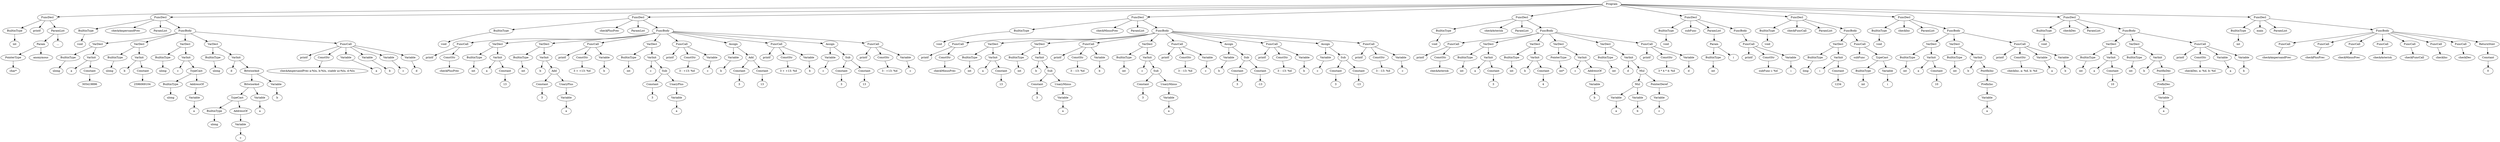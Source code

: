 digraph {
Program [label = Program]
Program -> FuncDecl_5544888128
FuncDecl_5544888128 [label = FuncDecl]
FuncDecl_5544888128 -> BuiltinType_5544887792
BuiltinType_5544887792 [label = BuiltinType]
"int_5544887792" [label = "int"]
BuiltinType_5544887792 -> "int_5544887792"
printf_5544888128[ label = printf]
FuncDecl_5544888128 -> printf_5544888128
FuncDecl_5544888128 -> ParamList_5544888064
ParamList_5544888064 [label = ParamList]
ParamList_5544888064 -> Param_5544888016
Param_5544888016 [label = Param]
Param_5544888016 -> PointerType_5544887952
PointerType_5544887952 [label = PointerType]
"char*_5544887952" [label = "char*"]
PointerType_5544887952 -> "char*_5544887952"
anonymous_5544888016 [label = anonymous]
Param_5544888016 -> anonymous_5544888016
"..._5544888064" [label = "..."]
ParamList_5544888064 -> "..._5544888064"
Program -> FuncDecl_5544890848
FuncDecl_5544890848 [label = FuncDecl]
FuncDecl_5544890848 -> BuiltinType_5544888208
BuiltinType_5544888208 [label = BuiltinType]
"void_5544888208" [label = "void"]
BuiltinType_5544888208 -> "void_5544888208"
checkAmpersandPrec_5544890848[ label = checkAmpersandPrec]
FuncDecl_5544890848 -> checkAmpersandPrec_5544890848
FuncDecl_5544890848 -> ParamList_5544888304
ParamList_5544888304 [label = ParamList]
FuncDecl_5544890848 -> FuncBody_5544890464
FuncBody_5544890464 [label = FuncBody]
FuncBody_5544890464 -> VarDecl_5544888640
VarDecl_5544888640 [label = VarDecl]
VarDecl_5544888640 -> BuiltinType_5544888384
BuiltinType_5544888384 [label = BuiltinType]
"ulong_5544888384" [label = "ulong"]
BuiltinType_5544888384 -> "ulong_5544888384"
VarDecl_5544888640 -> VarInit_5544888544
VarInit_5544888544 [label = VarInit]
a_5544888544 [label = a]
VarInit_5544888544 -> a_5544888544
VarInit_5544888544 -> Constant_5544888480
Constant_5544888480 [label = Constant]
uint_5544888480 [label = "305419896"]
Constant_5544888480 -> uint_5544888480
FuncBody_5544890464 -> VarDecl_5544888944
VarDecl_5544888944 [label = VarDecl]
VarDecl_5544888944 -> BuiltinType_5544888688
BuiltinType_5544888688 [label = BuiltinType]
"ulong_5544888688" [label = "ulong"]
BuiltinType_5544888688 -> "ulong_5544888688"
VarDecl_5544888944 -> VarInit_5544888848
VarInit_5544888848 [label = VarInit]
b_5544888848 [label = b]
VarInit_5544888848 -> b_5544888848
VarInit_5544888848 -> Constant_5544888784
Constant_5544888784 [label = Constant]
uint_5544888784 [label = "2596069104"]
Constant_5544888784 -> uint_5544888784
FuncBody_5544890464 -> VarDecl_5544889344
VarDecl_5544889344 [label = VarDecl]
VarDecl_5544889344 -> BuiltinType_5544888992
BuiltinType_5544888992 [label = BuiltinType]
"ulong_5544888992" [label = "ulong"]
BuiltinType_5544888992 -> "ulong_5544888992"
VarDecl_5544889344 -> VarInit_5544889248
VarInit_5544889248 [label = VarInit]
c_5544889248 [label = c]
VarInit_5544889248 -> c_5544889248
VarInit_5544889248 -> TypeCast_5544889216
TypeCast_5544889216 [label = TypeCast]
TypeCast_5544889216 -> BuiltinType_5544889088
BuiltinType_5544889088 [label = BuiltinType]
"ulong_5544889088" [label = "ulong"]
BuiltinType_5544889088 -> "ulong_5544889088"
TypeCast_5544889216 -> AddressOf_5544888672
AddressOf_5544888672 [label = AddressOf]
AddressOf_5544888672 -> Variable_5544889184
Variable_5544889184 [label = Variable]
a_5544889184 [label = a]
Variable_5544889184 -> a_5544889184
FuncBody_5544890464 -> VarDecl_5544889952
VarDecl_5544889952 [label = VarDecl]
VarDecl_5544889952 -> BuiltinType_5544889408
BuiltinType_5544889408 [label = BuiltinType]
"ulong_5544889408" [label = "ulong"]
BuiltinType_5544889408 -> "ulong_5544889408"
VarDecl_5544889952 -> VarInit_5544889856
VarInit_5544889856 [label = VarInit]
d_5544889856 [label = d]
VarInit_5544889856 -> d_5544889856
VarInit_5544889856 -> BitwiseAnd_5544889824
BitwiseAnd_5544889824 [label = BitwiseAnd]
BitwiseAnd_5544889824 -> BitwiseAnd_5544889728
BitwiseAnd_5544889728 [label = BitwiseAnd]
BitwiseAnd_5544889728 -> TypeCast_5544889632
TypeCast_5544889632 [label = TypeCast]
TypeCast_5544889632 -> BuiltinType_5544889504
BuiltinType_5544889504 [label = BuiltinType]
"ulong_5544889504" [label = "ulong"]
BuiltinType_5544889504 -> "ulong_5544889504"
TypeCast_5544889632 -> AddressOf_5544888976
AddressOf_5544888976 [label = AddressOf]
AddressOf_5544888976 -> Variable_5544889600
Variable_5544889600 [label = Variable]
c_5544889600 [label = c]
Variable_5544889600 -> c_5544889600
BitwiseAnd_5544889728 -> Variable_5544889696
Variable_5544889696 [label = Variable]
a_5544889696 [label = a]
Variable_5544889696 -> a_5544889696
BitwiseAnd_5544889824 -> Variable_5544889792
Variable_5544889792 [label = Variable]
b_5544889792 [label = b]
Variable_5544889792 -> b_5544889792
FuncBody_5544890464 -> FuncCall_5544890736
FuncCall_5544890736 [label = FuncCall]
printf_5544890736[ label = printf]
FuncCall_5544890736 -> printf_5544890736
FuncCall_5544890736 -> ConstStr_5544890192
ConstStr_5544890192 [label = ConstStr]
str_5544890192 [label = "checkAmpersandPrec a:%lu, b:%lu, c(addr a):%lu, d:%lu"]
ConstStr_5544890192 -> str_5544890192
FuncCall_5544890736 -> Variable_5544890432
Variable_5544890432 [label = Variable]
a_5544890432 [label = a]
Variable_5544890432 -> a_5544890432
FuncCall_5544890736 -> Variable_5544890480
Variable_5544890480 [label = Variable]
b_5544890480 [label = b]
Variable_5544890480 -> b_5544890480
FuncCall_5544890736 -> Variable_5544890576
Variable_5544890576 [label = Variable]
c_5544890576 [label = c]
Variable_5544890576 -> c_5544890576
FuncCall_5544890736 -> Variable_5544890640
Variable_5544890640 [label = Variable]
d_5544890640 [label = d]
Variable_5544890640 -> d_5544890640
Program -> FuncDecl_5544894288
FuncDecl_5544894288 [label = FuncDecl]
FuncDecl_5544894288 -> BuiltinType_5544890912
BuiltinType_5544890912 [label = BuiltinType]
"void_5544890912" [label = "void"]
BuiltinType_5544890912 -> "void_5544890912"
checkPlusPrec_5544894288[ label = checkPlusPrec]
FuncDecl_5544894288 -> checkPlusPrec_5544894288
FuncDecl_5544894288 -> ParamList_5544890976
ParamList_5544890976 [label = ParamList]
FuncDecl_5544894288 -> FuncBody_5544892912
FuncBody_5544892912 [label = FuncBody]
FuncBody_5544892912 -> FuncCall_5544891216
FuncCall_5544891216 [label = FuncCall]
printf_5544891216[ label = printf]
FuncCall_5544891216 -> printf_5544891216
FuncCall_5544891216 -> ConstStr_5544891088
ConstStr_5544891088 [label = ConstStr]
str_5544891088 [label = "checkPlusPrec"]
ConstStr_5544891088 -> str_5544891088
FuncBody_5544892912 -> VarDecl_5544891520
VarDecl_5544891520 [label = VarDecl]
VarDecl_5544891520 -> BuiltinType_5544891264
BuiltinType_5544891264 [label = BuiltinType]
"int_5544891264" [label = "int"]
BuiltinType_5544891264 -> "int_5544891264"
VarDecl_5544891520 -> VarInit_5544891424
VarInit_5544891424 [label = VarInit]
a_5544891424 [label = a]
VarInit_5544891424 -> a_5544891424
VarInit_5544891424 -> Constant_5544891360
Constant_5544891360 [label = Constant]
int_5544891360 [label = "13"]
Constant_5544891360 -> int_5544891360
FuncBody_5544892912 -> VarDecl_5544891920
VarDecl_5544891920 [label = VarDecl]
VarDecl_5544891920 -> BuiltinType_5544891568
BuiltinType_5544891568 [label = BuiltinType]
"int_5544891568" [label = "int"]
BuiltinType_5544891568 -> "int_5544891568"
VarDecl_5544891920 -> VarInit_5544891824
VarInit_5544891824 [label = VarInit]
b_5544891824 [label = b]
VarInit_5544891824 -> b_5544891824
VarInit_5544891824 -> Add_5544891792
Add_5544891792 [label = Add]
Add_5544891792 -> Constant_5544891664
Constant_5544891664 [label = Constant]
int_5544891664 [label = "3"]
Constant_5544891664 -> int_5544891664
Add_5544891792 -> UnaryPlus_5544890080
UnaryPlus_5544890080 [label = UnaryPlus]
UnaryPlus_5544890080 -> Variable_5544891760
Variable_5544891760 [label = Variable]
a_5544891760 [label = a]
Variable_5544891760 -> a_5544891760
FuncBody_5544892912 -> FuncCall_5544892256
FuncCall_5544892256 [label = FuncCall]
printf_5544892256[ label = printf]
FuncCall_5544892256 -> printf_5544892256
FuncCall_5544892256 -> ConstStr_5544892048
ConstStr_5544892048 [label = ConstStr]
str_5544892048 [label = "3 + +13: %d"]
ConstStr_5544892048 -> str_5544892048
FuncCall_5544892256 -> Variable_5544892208
Variable_5544892208 [label = Variable]
b_5544892208 [label = b]
Variable_5544892208 -> b_5544892208
FuncBody_5544892912 -> VarDecl_5544892656
VarDecl_5544892656 [label = VarDecl]
VarDecl_5544892656 -> BuiltinType_5544892304
BuiltinType_5544892304 [label = BuiltinType]
"int_5544892304" [label = "int"]
BuiltinType_5544892304 -> "int_5544892304"
VarDecl_5544892656 -> VarInit_5544892560
VarInit_5544892560 [label = VarInit]
c_5544892560 [label = c]
VarInit_5544892560 -> c_5544892560
VarInit_5544892560 -> Sub_5544892528
Sub_5544892528 [label = Sub]
Sub_5544892528 -> Constant_5544892400
Constant_5544892400 [label = Constant]
int_5544892400 [label = "3"]
Constant_5544892400 -> int_5544892400
Sub_5544892528 -> UnaryPlus_5544891552
UnaryPlus_5544891552 [label = UnaryPlus]
UnaryPlus_5544891552 -> Variable_5544892496
Variable_5544892496 [label = Variable]
a_5544892496 [label = a]
Variable_5544892496 -> a_5544892496
FuncBody_5544892912 -> FuncCall_5544893008
FuncCall_5544893008 [label = FuncCall]
printf_5544893008[ label = printf]
FuncCall_5544893008 -> printf_5544893008
FuncCall_5544893008 -> ConstStr_5544892784
ConstStr_5544892784 [label = ConstStr]
str_5544892784 [label = "3 - +13: %d"]
ConstStr_5544892784 -> str_5544892784
FuncCall_5544893008 -> Variable_5544892960
Variable_5544892960 [label = Variable]
c_5544892960 [label = c]
Variable_5544892960 -> c_5544892960
FuncBody_5544892912 -> Assign_5544893280
Assign_5544893280 [label = Assign]
Assign_5544893280 -> Variable_5544893088
Variable_5544893088 [label = Variable]
b_5544893088 [label = b]
Variable_5544893088 -> b_5544893088
Assign_5544893280 -> Add_5544893248
Add_5544893248 [label = Add]
Add_5544893248 -> Constant_5544893120
Constant_5544893120 [label = Constant]
int_5544893120 [label = "3"]
Constant_5544893120 -> int_5544893120
Add_5544893248 -> Constant_5544893184
Constant_5544893184 [label = Constant]
int_5544893184 [label = "13"]
Constant_5544893184 -> int_5544893184
FuncBody_5544892912 -> FuncCall_5544893584
FuncCall_5544893584 [label = FuncCall]
printf_5544893584[ label = printf]
FuncCall_5544893584 -> printf_5544893584
FuncCall_5544893584 -> ConstStr_5544893376
ConstStr_5544893376 [label = ConstStr]
str_5544893376 [label = "3 + +13: %d"]
ConstStr_5544893376 -> str_5544893376
FuncCall_5544893584 -> Variable_5544893536
Variable_5544893536 [label = Variable]
b_5544893536 [label = b]
Variable_5544893536 -> b_5544893536
FuncBody_5544892912 -> Assign_5544893856
Assign_5544893856 [label = Assign]
Assign_5544893856 -> Variable_5544893664
Variable_5544893664 [label = Variable]
c_5544893664 [label = c]
Variable_5544893664 -> c_5544893664
Assign_5544893856 -> Sub_5544893824
Sub_5544893824 [label = Sub]
Sub_5544893824 -> Constant_5544893696
Constant_5544893696 [label = Constant]
int_5544893696 [label = "3"]
Constant_5544893696 -> int_5544893696
Sub_5544893824 -> Constant_5544893760
Constant_5544893760 [label = Constant]
int_5544893760 [label = "13"]
Constant_5544893760 -> int_5544893760
FuncBody_5544892912 -> FuncCall_5544892688
FuncCall_5544892688 [label = FuncCall]
printf_5544892688[ label = printf]
FuncCall_5544892688 -> printf_5544892688
FuncCall_5544892688 -> ConstStr_5544894080
ConstStr_5544894080 [label = ConstStr]
str_5544894080 [label = "3 - +13: %d"]
ConstStr_5544894080 -> str_5544894080
FuncCall_5544892688 -> Variable_5544894240
Variable_5544894240 [label = Variable]
c_5544894240 [label = c]
Variable_5544894240 -> c_5544894240
Program -> FuncDecl_5544897824
FuncDecl_5544897824 [label = FuncDecl]
FuncDecl_5544897824 -> BuiltinType_5544894384
BuiltinType_5544894384 [label = BuiltinType]
"void_5544894384" [label = "void"]
BuiltinType_5544894384 -> "void_5544894384"
checkMinusPrec_5544897824[ label = checkMinusPrec]
FuncDecl_5544897824 -> checkMinusPrec_5544897824
FuncDecl_5544897824 -> ParamList_5544894480
ParamList_5544894480 [label = ParamList]
FuncDecl_5544897824 -> FuncBody_5544896448
FuncBody_5544896448 [label = FuncBody]
FuncBody_5544896448 -> FuncCall_5544894752
FuncCall_5544894752 [label = FuncCall]
printf_5544894752[ label = printf]
FuncCall_5544894752 -> printf_5544894752
FuncCall_5544894752 -> ConstStr_5544894624
ConstStr_5544894624 [label = ConstStr]
str_5544894624 [label = "checkMinusPrec"]
ConstStr_5544894624 -> str_5544894624
FuncBody_5544896448 -> VarDecl_5544895056
VarDecl_5544895056 [label = VarDecl]
VarDecl_5544895056 -> BuiltinType_5544894800
BuiltinType_5544894800 [label = BuiltinType]
"int_5544894800" [label = "int"]
BuiltinType_5544894800 -> "int_5544894800"
VarDecl_5544895056 -> VarInit_5544894960
VarInit_5544894960 [label = VarInit]
a_5544894960 [label = a]
VarInit_5544894960 -> a_5544894960
VarInit_5544894960 -> Constant_5544894896
Constant_5544894896 [label = Constant]
int_5544894896 [label = "13"]
Constant_5544894896 -> int_5544894896
FuncBody_5544896448 -> VarDecl_5544895456
VarDecl_5544895456 [label = VarDecl]
VarDecl_5544895456 -> BuiltinType_5544895104
BuiltinType_5544895104 [label = BuiltinType]
"int_5544895104" [label = "int"]
BuiltinType_5544895104 -> "int_5544895104"
VarDecl_5544895456 -> VarInit_5544895360
VarInit_5544895360 [label = VarInit]
b_5544895360 [label = b]
VarInit_5544895360 -> b_5544895360
VarInit_5544895360 -> Sub_5544895328
Sub_5544895328 [label = Sub]
Sub_5544895328 -> Constant_5544895200
Constant_5544895200 [label = Constant]
int_5544895200 [label = "3"]
Constant_5544895200 -> int_5544895200
Sub_5544895328 -> UnaryMinus_5544892736
UnaryMinus_5544892736 [label = UnaryMinus]
UnaryMinus_5544892736 -> Variable_5544895296
Variable_5544895296 [label = Variable]
a_5544895296 [label = a]
Variable_5544895296 -> a_5544895296
FuncBody_5544896448 -> FuncCall_5544895792
FuncCall_5544895792 [label = FuncCall]
printf_5544895792[ label = printf]
FuncCall_5544895792 -> printf_5544895792
FuncCall_5544895792 -> ConstStr_5544895584
ConstStr_5544895584 [label = ConstStr]
str_5544895584 [label = "3 - -13: %d"]
ConstStr_5544895584 -> str_5544895584
FuncCall_5544895792 -> Variable_5544895744
Variable_5544895744 [label = Variable]
b_5544895744 [label = b]
Variable_5544895744 -> b_5544895744
FuncBody_5544896448 -> VarDecl_5544896192
VarDecl_5544896192 [label = VarDecl]
VarDecl_5544896192 -> BuiltinType_5544895840
BuiltinType_5544895840 [label = BuiltinType]
"int_5544895840" [label = "int"]
BuiltinType_5544895840 -> "int_5544895840"
VarDecl_5544896192 -> VarInit_5544896096
VarInit_5544896096 [label = VarInit]
c_5544896096 [label = c]
VarInit_5544896096 -> c_5544896096
VarInit_5544896096 -> Sub_5544896064
Sub_5544896064 [label = Sub]
Sub_5544896064 -> Constant_5544895936
Constant_5544895936 [label = Constant]
int_5544895936 [label = "3"]
Constant_5544895936 -> int_5544895936
Sub_5544896064 -> UnaryMinus_5544895088
UnaryMinus_5544895088 [label = UnaryMinus]
UnaryMinus_5544895088 -> Variable_5544896032
Variable_5544896032 [label = Variable]
a_5544896032 [label = a]
Variable_5544896032 -> a_5544896032
FuncBody_5544896448 -> FuncCall_5544896544
FuncCall_5544896544 [label = FuncCall]
printf_5544896544[ label = printf]
FuncCall_5544896544 -> printf_5544896544
FuncCall_5544896544 -> ConstStr_5544896320
ConstStr_5544896320 [label = ConstStr]
str_5544896320 [label = "3 - -13: %d"]
ConstStr_5544896320 -> str_5544896320
FuncCall_5544896544 -> Variable_5544896496
Variable_5544896496 [label = Variable]
c_5544896496 [label = c]
Variable_5544896496 -> c_5544896496
FuncBody_5544896448 -> Assign_5544896816
Assign_5544896816 [label = Assign]
Assign_5544896816 -> Variable_5544896624
Variable_5544896624 [label = Variable]
b_5544896624 [label = b]
Variable_5544896624 -> b_5544896624
Assign_5544896816 -> Sub_5544896784
Sub_5544896784 [label = Sub]
Sub_5544896784 -> Constant_5544896656
Constant_5544896656 [label = Constant]
int_5544896656 [label = "3"]
Constant_5544896656 -> int_5544896656
Sub_5544896784 -> Constant_5544896720
Constant_5544896720 [label = Constant]
int_5544896720 [label = "-13"]
Constant_5544896720 -> int_5544896720
FuncBody_5544896448 -> FuncCall_5544897120
FuncCall_5544897120 [label = FuncCall]
printf_5544897120[ label = printf]
FuncCall_5544897120 -> printf_5544897120
FuncCall_5544897120 -> ConstStr_5544896912
ConstStr_5544896912 [label = ConstStr]
str_5544896912 [label = "3 - -13: %d"]
ConstStr_5544896912 -> str_5544896912
FuncCall_5544897120 -> Variable_5544897072
Variable_5544897072 [label = Variable]
b_5544897072 [label = b]
Variable_5544897072 -> b_5544897072
FuncBody_5544896448 -> Assign_5544897392
Assign_5544897392 [label = Assign]
Assign_5544897392 -> Variable_5544897200
Variable_5544897200 [label = Variable]
c_5544897200 [label = c]
Variable_5544897200 -> c_5544897200
Assign_5544897392 -> Sub_5544897360
Sub_5544897360 [label = Sub]
Sub_5544897360 -> Constant_5544897232
Constant_5544897232 [label = Constant]
int_5544897232 [label = "3"]
Constant_5544897232 -> int_5544897232
Sub_5544897360 -> Constant_5544897296
Constant_5544897296 [label = Constant]
int_5544897296 [label = "-13"]
Constant_5544897296 -> int_5544897296
FuncBody_5544896448 -> FuncCall_5544896224
FuncCall_5544896224 [label = FuncCall]
printf_5544896224[ label = printf]
FuncCall_5544896224 -> printf_5544896224
FuncCall_5544896224 -> ConstStr_5544897616
ConstStr_5544897616 [label = ConstStr]
str_5544897616 [label = "3 - -13: %d"]
ConstStr_5544897616 -> str_5544897616
FuncCall_5544896224 -> Variable_5544897776
Variable_5544897776 [label = Variable]
c_5544897776 [label = c]
Variable_5544897776 -> c_5544897776
Program -> FuncDecl_5544900144
FuncDecl_5544900144 [label = FuncDecl]
FuncDecl_5544900144 -> BuiltinType_5544897888
BuiltinType_5544897888 [label = BuiltinType]
"void_5544897888" [label = "void"]
BuiltinType_5544897888 -> "void_5544897888"
checkAsterisk_5544900144[ label = checkAsterisk]
FuncDecl_5544900144 -> checkAsterisk_5544900144
FuncDecl_5544900144 -> ParamList_5544897984
ParamList_5544897984 [label = ParamList]
FuncDecl_5544900144 -> FuncBody_5544900000
FuncBody_5544900000 [label = FuncBody]
FuncBody_5544900000 -> FuncCall_5544898256
FuncCall_5544898256 [label = FuncCall]
printf_5544898256[ label = printf]
FuncCall_5544898256 -> printf_5544898256
FuncCall_5544898256 -> ConstStr_5544898128
ConstStr_5544898128 [label = ConstStr]
str_5544898128 [label = "checkAsterisk"]
ConstStr_5544898128 -> str_5544898128
FuncBody_5544900000 -> VarDecl_5544898576
VarDecl_5544898576 [label = VarDecl]
VarDecl_5544898576 -> BuiltinType_5544898320
BuiltinType_5544898320 [label = BuiltinType]
"int_5544898320" [label = "int"]
BuiltinType_5544898320 -> "int_5544898320"
VarDecl_5544898576 -> VarInit_5544898480
VarInit_5544898480 [label = VarInit]
a_5544898480 [label = a]
VarInit_5544898480 -> a_5544898480
VarInit_5544898480 -> Constant_5544898416
Constant_5544898416 [label = Constant]
int_5544898416 [label = "3"]
Constant_5544898416 -> int_5544898416
FuncBody_5544900000 -> VarDecl_5544898864
VarDecl_5544898864 [label = VarDecl]
VarDecl_5544898864 -> BuiltinType_5544898624
BuiltinType_5544898624 [label = BuiltinType]
"int_5544898624" [label = "int"]
BuiltinType_5544898624 -> "int_5544898624"
VarDecl_5544898864 -> VarInit_5544898784
VarInit_5544898784 [label = VarInit]
b_5544898784 [label = b]
VarInit_5544898784 -> b_5544898784
VarInit_5544898784 -> Constant_5544898720
Constant_5544898720 [label = Constant]
int_5544898720 [label = "4"]
Constant_5544898720 -> int_5544898720
FuncBody_5544900000 -> VarDecl_5544899248
VarDecl_5544899248 [label = VarDecl]
VarDecl_5544899248 -> PointerType_5544898992
PointerType_5544898992 [label = PointerType]
"int*_5544898992" [label = "int*"]
PointerType_5544898992 -> "int*_5544898992"
VarDecl_5544899248 -> VarInit_5544899152
VarInit_5544899152 [label = VarInit]
c_5544899152 [label = c]
VarInit_5544899152 -> c_5544899152
VarInit_5544899152 -> AddressOf_5544898608
AddressOf_5544898608 [label = AddressOf]
AddressOf_5544898608 -> Variable_5544899120
Variable_5544899120 [label = Variable]
b_5544899120 [label = b]
Variable_5544899120 -> b_5544899120
FuncBody_5544900000 -> VarDecl_5544899744
VarDecl_5544899744 [label = VarDecl]
VarDecl_5544899744 -> BuiltinType_5544899280
BuiltinType_5544899280 [label = BuiltinType]
"int_5544899280" [label = "int"]
BuiltinType_5544899280 -> "int_5544899280"
VarDecl_5544899744 -> VarInit_5544899648
VarInit_5544899648 [label = VarInit]
d_5544899648 [label = d]
VarInit_5544899648 -> d_5544899648
VarInit_5544899648 -> Mul_5544899616
Mul_5544899616 [label = Mul]
Mul_5544899616 -> Mul_5544899504
Mul_5544899504 [label = Mul]
Mul_5544899504 -> Variable_5544899408
Variable_5544899408 [label = Variable]
a_5544899408 [label = a]
Variable_5544899408 -> a_5544899408
Mul_5544899504 -> Variable_5544899472
Variable_5544899472 [label = Variable]
b_5544899472 [label = b]
Variable_5544899472 -> b_5544899472
Mul_5544899616 -> PointerDeref_5544899600
PointerDeref_5544899600 [label = PointerDeref]
PointerDeref_5544899600 -> Variable_5544899568
Variable_5544899568 [label = Variable]
c_5544899568 [label = c]
Variable_5544899568 -> c_5544899568
FuncBody_5544900000 -> FuncCall_5544900096
FuncCall_5544900096 [label = FuncCall]
printf_5544900096[ label = printf]
FuncCall_5544900096 -> printf_5544900096
FuncCall_5544900096 -> ConstStr_5544899872
ConstStr_5544899872 [label = ConstStr]
str_5544899872 [label = "3 * 4 * 4: %d"]
ConstStr_5544899872 -> str_5544899872
FuncCall_5544900096 -> Variable_5544900048
Variable_5544900048 [label = Variable]
d_5544900048 [label = d]
Variable_5544900048 -> d_5544900048
Program -> FuncDecl_5544900928
FuncDecl_5544900928 [label = FuncDecl]
FuncDecl_5544900928 -> BuiltinType_5544900272
BuiltinType_5544900272 [label = BuiltinType]
"void_5544900272" [label = "void"]
BuiltinType_5544900272 -> "void_5544900272"
subFunc_5544900928[ label = subFunc]
FuncDecl_5544900928 -> subFunc_5544900928
FuncDecl_5544900928 -> ParamList_5544900480
ParamList_5544900480 [label = ParamList]
ParamList_5544900480 -> Param_5544900432
Param_5544900432 [label = Param]
Param_5544900432 -> BuiltinType_5544900336
BuiltinType_5544900336 [label = BuiltinType]
"int_5544900336" [label = "int"]
BuiltinType_5544900336 -> "int_5544900336"
i_5544900432 [label = i]
Param_5544900432 -> i_5544900432
FuncDecl_5544900928 -> FuncBody_5544900912
FuncBody_5544900912 [label = FuncBody]
FuncBody_5544900912 -> FuncCall_5544900864
FuncCall_5544900864 [label = FuncCall]
printf_5544900864[ label = printf]
FuncCall_5544900864 -> printf_5544900864
FuncCall_5544900864 -> ConstStr_5544900640
ConstStr_5544900640 [label = ConstStr]
str_5544900640 [label = "subFunc i: %d"]
ConstStr_5544900640 -> str_5544900640
FuncCall_5544900864 -> Variable_5544900816
Variable_5544900816 [label = Variable]
i_5544900816 [label = i]
Variable_5544900816 -> i_5544900816
Program -> FuncDecl_5544901776
FuncDecl_5544901776 [label = FuncDecl]
FuncDecl_5544901776 -> BuiltinType_5544900992
BuiltinType_5544900992 [label = BuiltinType]
"void_5544900992" [label = "void"]
BuiltinType_5544900992 -> "void_5544900992"
checkFuncCall_5544901776[ label = checkFuncCall]
FuncDecl_5544901776 -> checkFuncCall_5544901776
FuncDecl_5544901776 -> ParamList_5544901088
ParamList_5544901088 [label = ParamList]
FuncDecl_5544901776 -> FuncBody_5544901456
FuncBody_5544901456 [label = FuncBody]
FuncBody_5544901456 -> VarDecl_5544901424
VarDecl_5544901424 [label = VarDecl]
VarDecl_5544901424 -> BuiltinType_5544901168
BuiltinType_5544901168 [label = BuiltinType]
"long_5544901168" [label = "long"]
BuiltinType_5544901168 -> "long_5544901168"
VarDecl_5544901424 -> VarInit_5544901328
VarInit_5544901328 [label = VarInit]
i_5544901328 [label = i]
VarInit_5544901328 -> i_5544901328
VarInit_5544901328 -> Constant_5544901264
Constant_5544901264 [label = Constant]
int_5544901264 [label = "1234"]
Constant_5544901264 -> int_5544901264
FuncBody_5544901456 -> FuncCall_5544901712
FuncCall_5544901712 [label = FuncCall]
subFunc_5544901712[ label = subFunc]
FuncCall_5544901712 -> subFunc_5544901712
FuncCall_5544901712 -> TypeCast_5544901632
TypeCast_5544901632 [label = TypeCast]
TypeCast_5544901632 -> BuiltinType_5544901504
BuiltinType_5544901504 [label = BuiltinType]
"int_5544901504" [label = "int"]
BuiltinType_5544901504 -> "int_5544901504"
TypeCast_5544901632 -> Variable_5544901600
Variable_5544901600 [label = Variable]
i_5544901600 [label = i]
Variable_5544901600 -> i_5544901600
Program -> FuncDecl_5544903184
FuncDecl_5544903184 [label = FuncDecl]
FuncDecl_5544903184 -> BuiltinType_5544901840
BuiltinType_5544901840 [label = BuiltinType]
"void_5544901840" [label = "void"]
BuiltinType_5544901840 -> "void_5544901840"
checkInc_5544903184[ label = checkInc]
FuncDecl_5544903184 -> checkInc_5544903184
FuncDecl_5544903184 -> ParamList_5544901936
ParamList_5544901936 [label = ParamList]
FuncDecl_5544903184 -> FuncBody_5544902640
FuncBody_5544902640 [label = FuncBody]
FuncBody_5544902640 -> VarDecl_5544902272
VarDecl_5544902272 [label = VarDecl]
VarDecl_5544902272 -> BuiltinType_5544902016
BuiltinType_5544902016 [label = BuiltinType]
"int_5544902016" [label = "int"]
BuiltinType_5544902016 -> "int_5544902016"
VarDecl_5544902272 -> VarInit_5544902176
VarInit_5544902176 [label = VarInit]
a_5544902176 [label = a]
VarInit_5544902176 -> a_5544902176
VarInit_5544902176 -> Constant_5544902112
Constant_5544902112 [label = Constant]
int_5544902112 [label = "10"]
Constant_5544902112 -> int_5544902112
FuncBody_5544902640 -> VarDecl_5544902608
VarDecl_5544902608 [label = VarDecl]
VarDecl_5544902608 -> BuiltinType_5544902320
BuiltinType_5544902320 [label = BuiltinType]
"int_5544902320" [label = "int"]
BuiltinType_5544902320 -> "int_5544902320"
VarDecl_5544902608 -> VarInit_5544902512
VarInit_5544902512 [label = VarInit]
b_5544902512 [label = b]
VarInit_5544902512 -> b_5544902512
VarInit_5544902512 -> PostfixInc_5544902496
PostfixInc_5544902496 [label = PostfixInc]
PostfixInc_5544902496 -> PrefixInc_5544902480
PrefixInc_5544902480 [label = PrefixInc]
PrefixInc_5544902480 -> Variable_5544902448
Variable_5544902448 [label = Variable]
a_5544902448 [label = a]
Variable_5544902448 -> a_5544902448
FuncBody_5544902640 -> FuncCall_5544903104
FuncCall_5544903104 [label = FuncCall]
printf_5544903104[ label = printf]
FuncCall_5544903104 -> printf_5544903104
FuncCall_5544903104 -> ConstStr_5544902768
ConstStr_5544902768 [label = ConstStr]
str_5544902768 [label = "checkInc, a: %d, b: %d"]
ConstStr_5544902768 -> str_5544902768
FuncCall_5544903104 -> Variable_5544902960
Variable_5544902960 [label = Variable]
a_5544902960 [label = a]
Variable_5544902960 -> a_5544902960
FuncCall_5544903104 -> Variable_5544903040
Variable_5544903040 [label = Variable]
b_5544903040 [label = b]
Variable_5544903040 -> b_5544903040
Program -> FuncDecl_5544904560
FuncDecl_5544904560 [label = FuncDecl]
FuncDecl_5544904560 -> BuiltinType_5544903248
BuiltinType_5544903248 [label = BuiltinType]
"void_5544903248" [label = "void"]
BuiltinType_5544903248 -> "void_5544903248"
checkDec_5544904560[ label = checkDec]
FuncDecl_5544904560 -> checkDec_5544904560
FuncDecl_5544904560 -> ParamList_5544903344
ParamList_5544903344 [label = ParamList]
FuncDecl_5544904560 -> FuncBody_5544904016
FuncBody_5544904016 [label = FuncBody]
FuncBody_5544904016 -> VarDecl_5544903664
VarDecl_5544903664 [label = VarDecl]
VarDecl_5544903664 -> BuiltinType_5544903424
BuiltinType_5544903424 [label = BuiltinType]
"int_5544903424" [label = "int"]
BuiltinType_5544903424 -> "int_5544903424"
VarDecl_5544903664 -> VarInit_5544903584
VarInit_5544903584 [label = VarInit]
a_5544903584 [label = a]
VarInit_5544903584 -> a_5544903584
VarInit_5544903584 -> Constant_5544903520
Constant_5544903520 [label = Constant]
int_5544903520 [label = "10"]
Constant_5544903520 -> int_5544903520
FuncBody_5544904016 -> VarDecl_5544903984
VarDecl_5544903984 [label = VarDecl]
VarDecl_5544903984 -> BuiltinType_5544903696
BuiltinType_5544903696 [label = BuiltinType]
"int_5544903696" [label = "int"]
BuiltinType_5544903696 -> "int_5544903696"
VarDecl_5544903984 -> VarInit_5544903888
VarInit_5544903888 [label = VarInit]
b_5544903888 [label = b]
VarInit_5544903888 -> b_5544903888
VarInit_5544903888 -> PostfixDec_5544903872
PostfixDec_5544903872 [label = PostfixDec]
PostfixDec_5544903872 -> PrefixDec_5544903856
PrefixDec_5544903856 [label = PrefixDec]
PrefixDec_5544903856 -> Variable_5544903824
Variable_5544903824 [label = Variable]
a_5544903824 [label = a]
Variable_5544903824 -> a_5544903824
FuncBody_5544904016 -> FuncCall_5544904480
FuncCall_5544904480 [label = FuncCall]
printf_5544904480[ label = printf]
FuncCall_5544904480 -> printf_5544904480
FuncCall_5544904480 -> ConstStr_5544904144
ConstStr_5544904144 [label = ConstStr]
str_5544904144 [label = "checkDec, a: %d, b: %d"]
ConstStr_5544904144 -> str_5544904144
FuncCall_5544904480 -> Variable_5544904336
Variable_5544904336 [label = Variable]
a_5544904336 [label = a]
Variable_5544904336 -> a_5544904336
FuncCall_5544904480 -> Variable_5544904416
Variable_5544904416 [label = Variable]
b_5544904416 [label = b]
Variable_5544904416 -> b_5544904416
Program -> FuncDecl_5544905776
FuncDecl_5544905776 [label = FuncDecl]
FuncDecl_5544905776 -> BuiltinType_5544900208
BuiltinType_5544900208 [label = BuiltinType]
"int_5544900208" [label = "int"]
BuiltinType_5544900208 -> "int_5544900208"
main_5544905776[ label = main]
FuncDecl_5544905776 -> main_5544905776
FuncDecl_5544905776 -> ParamList_5544904784
ParamList_5544904784 [label = ParamList]
FuncDecl_5544905776 -> FuncBody_5544904368
FuncBody_5544904368 [label = FuncBody]
FuncBody_5544904368 -> FuncCall_5544904928
FuncCall_5544904928 [label = FuncCall]
checkAmpersandPrec_5544904928[ label = checkAmpersandPrec]
FuncCall_5544904928 -> checkAmpersandPrec_5544904928
FuncBody_5544904368 -> FuncCall_5544905040
FuncCall_5544905040 [label = FuncCall]
checkPlusPrec_5544905040[ label = checkPlusPrec]
FuncCall_5544905040 -> checkPlusPrec_5544905040
FuncBody_5544904368 -> FuncCall_5544905152
FuncCall_5544905152 [label = FuncCall]
checkMinusPrec_5544905152[ label = checkMinusPrec]
FuncCall_5544905152 -> checkMinusPrec_5544905152
FuncBody_5544904368 -> FuncCall_5544905296
FuncCall_5544905296 [label = FuncCall]
checkAsterisk_5544905296[ label = checkAsterisk]
FuncCall_5544905296 -> checkAsterisk_5544905296
FuncBody_5544904368 -> FuncCall_5544905408
FuncCall_5544905408 [label = FuncCall]
checkFuncCall_5544905408[ label = checkFuncCall]
FuncCall_5544905408 -> checkFuncCall_5544905408
FuncBody_5544904368 -> FuncCall_5544905552
FuncCall_5544905552 [label = FuncCall]
checkInc_5544905552[ label = checkInc]
FuncCall_5544905552 -> checkInc_5544905552
FuncBody_5544904368 -> FuncCall_5544905664
FuncCall_5544905664 [label = FuncCall]
checkDec_5544905664[ label = checkDec]
FuncCall_5544905664 -> checkDec_5544905664
FuncBody_5544904368 -> ReturnStmt_5544902304
ReturnStmt_5544902304 [label = ReturnStmt]
ReturnStmt_5544902304 -> Constant_5544905712
Constant_5544905712 [label = Constant]
int_5544905712 [label = "0"]
Constant_5544905712 -> int_5544905712
}
